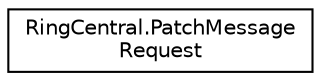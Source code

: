 digraph "Graphical Class Hierarchy"
{
 // LATEX_PDF_SIZE
  edge [fontname="Helvetica",fontsize="10",labelfontname="Helvetica",labelfontsize="10"];
  node [fontname="Helvetica",fontsize="10",shape=record];
  rankdir="LR";
  Node0 [label="RingCentral.PatchMessage\lRequest",height=0.2,width=0.4,color="black", fillcolor="white", style="filled",URL="$classRingCentral_1_1PatchMessageRequest.html",tooltip="Either readStatus or availability or both are required"];
}
